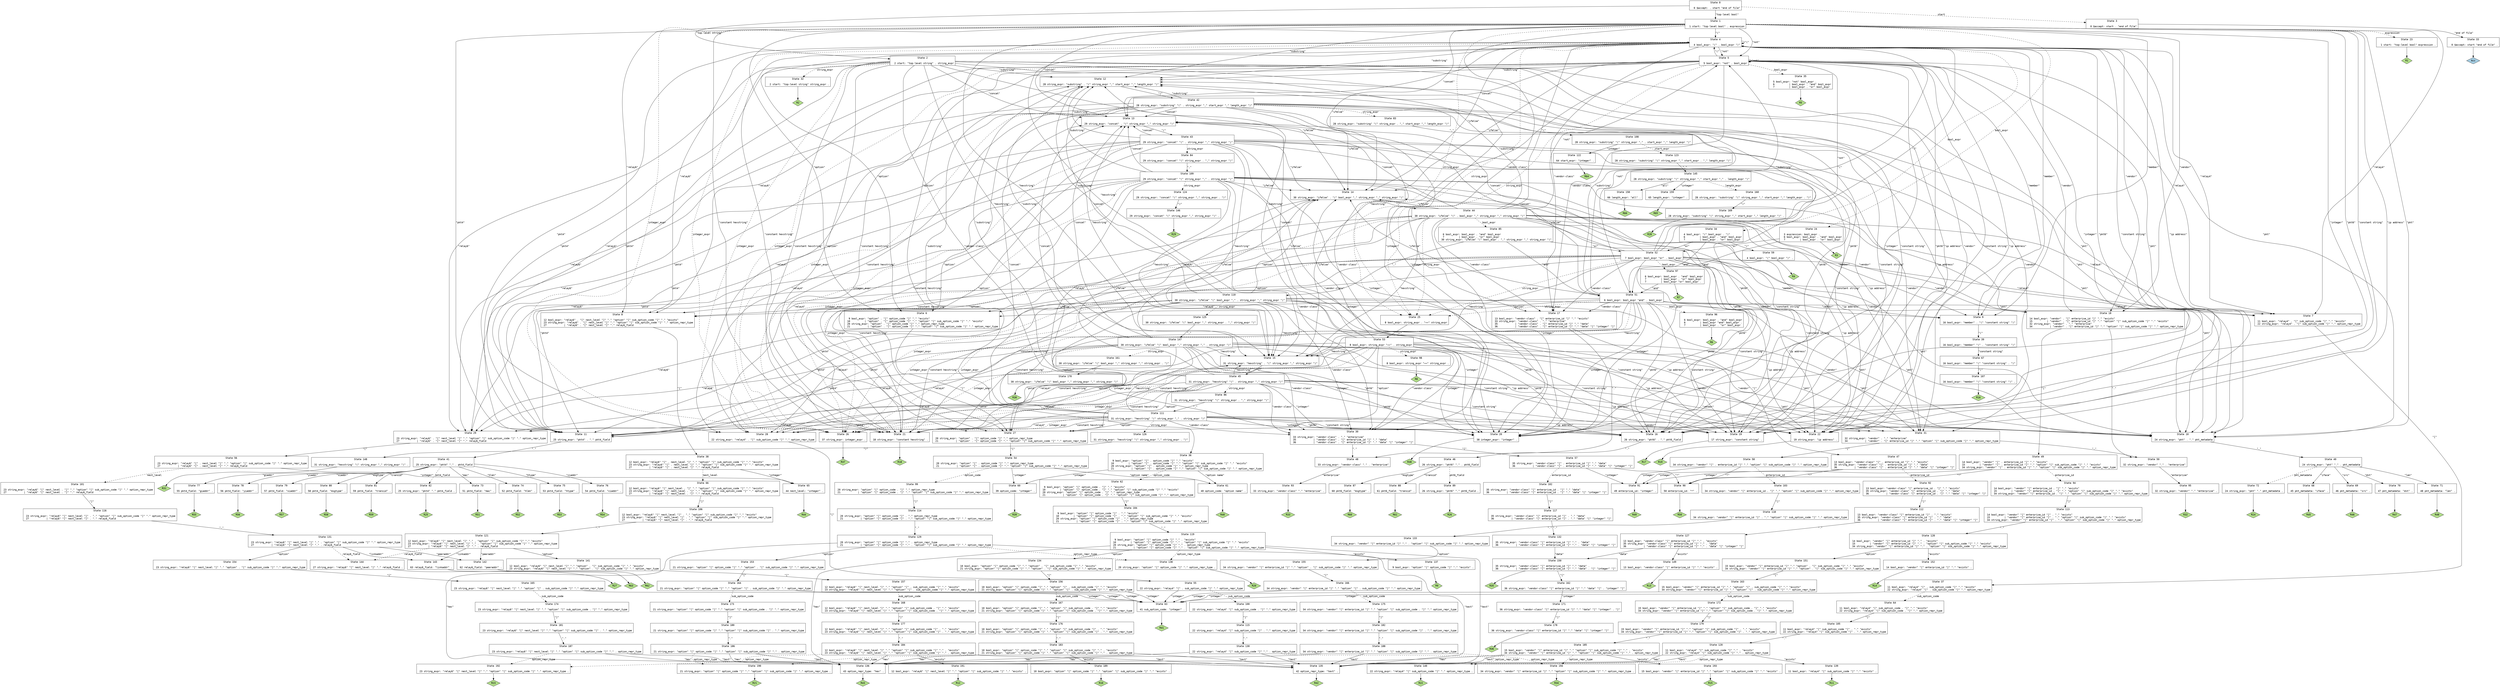 // Generated by GNU Bison 3.6.4.
// Report bugs to <bug-bison@gnu.org>.
// Home page: <https://www.gnu.org/software/bison/>.

digraph "parser.yy"
{
  node [fontname = courier, shape = box, colorscheme = paired6]
  edge [fontname = courier]

  0 [label="State 0\n\l  0 $accept: . start \"end of file\"\l"]
  0 -> 1 [style=solid label="\"top-level bool\""]
  0 -> 2 [style=solid label="\"top-level string\""]
  0 -> 3 [style=dashed label="start"]
  1 [label="State 1\n\l  1 start: \"top-level bool\" . expression\l"]
  1 -> 4 [style=solid label="\"(\""]
  1 -> 5 [style=solid label="\"not\""]
  1 -> 6 [style=solid label="\"option\""]
  1 -> 7 [style=solid label="\"relay4\""]
  1 -> 8 [style=solid label="\"relay6\""]
  1 -> 9 [style=solid label="\"member\""]
  1 -> 10 [style=solid label="\"pkt\""]
  1 -> 11 [style=solid label="\"pkt4\""]
  1 -> 12 [style=solid label="\"substring\""]
  1 -> 13 [style=solid label="\"concat\""]
  1 -> 14 [style=solid label="\"ifelse\""]
  1 -> 15 [style=solid label="\"hexstring\""]
  1 -> 16 [style=solid label="\"pkt6\""]
  1 -> 17 [style=solid label="\"vendor-class\""]
  1 -> 18 [style=solid label="\"vendor\""]
  1 -> 19 [style=solid label="\"constant string\""]
  1 -> 20 [style=solid label="\"integer\""]
  1 -> 21 [style=solid label="\"constant hexstring\""]
  1 -> 22 [style=solid label="\"ip address\""]
  1 -> 23 [style=dashed label="expression"]
  1 -> 24 [style=dashed label="bool_expr"]
  1 -> 25 [style=dashed label="string_expr"]
  1 -> 26 [style=dashed label="integer_expr"]
  2 [label="State 2\n\l  2 start: \"top-level string\" . string_expr\l"]
  2 -> 27 [style=solid label="\"option\""]
  2 -> 28 [style=solid label="\"relay4\""]
  2 -> 29 [style=solid label="\"relay6\""]
  2 -> 10 [style=solid label="\"pkt\""]
  2 -> 11 [style=solid label="\"pkt4\""]
  2 -> 12 [style=solid label="\"substring\""]
  2 -> 13 [style=solid label="\"concat\""]
  2 -> 14 [style=solid label="\"ifelse\""]
  2 -> 15 [style=solid label="\"hexstring\""]
  2 -> 16 [style=solid label="\"pkt6\""]
  2 -> 30 [style=solid label="\"vendor-class\""]
  2 -> 31 [style=solid label="\"vendor\""]
  2 -> 19 [style=solid label="\"constant string\""]
  2 -> 20 [style=solid label="\"integer\""]
  2 -> 21 [style=solid label="\"constant hexstring\""]
  2 -> 22 [style=solid label="\"ip address\""]
  2 -> 32 [style=dashed label="string_expr"]
  2 -> 26 [style=dashed label="integer_expr"]
  3 [label="State 3\n\l  0 $accept: start . \"end of file\"\l"]
  3 -> 33 [style=solid label="\"end of file\""]
  4 [label="State 4\n\l  4 bool_expr: \"(\" . bool_expr \")\"\l"]
  4 -> 4 [style=solid label="\"(\""]
  4 -> 5 [style=solid label="\"not\""]
  4 -> 6 [style=solid label="\"option\""]
  4 -> 7 [style=solid label="\"relay4\""]
  4 -> 8 [style=solid label="\"relay6\""]
  4 -> 9 [style=solid label="\"member\""]
  4 -> 10 [style=solid label="\"pkt\""]
  4 -> 11 [style=solid label="\"pkt4\""]
  4 -> 12 [style=solid label="\"substring\""]
  4 -> 13 [style=solid label="\"concat\""]
  4 -> 14 [style=solid label="\"ifelse\""]
  4 -> 15 [style=solid label="\"hexstring\""]
  4 -> 16 [style=solid label="\"pkt6\""]
  4 -> 17 [style=solid label="\"vendor-class\""]
  4 -> 18 [style=solid label="\"vendor\""]
  4 -> 19 [style=solid label="\"constant string\""]
  4 -> 20 [style=solid label="\"integer\""]
  4 -> 21 [style=solid label="\"constant hexstring\""]
  4 -> 22 [style=solid label="\"ip address\""]
  4 -> 34 [style=dashed label="bool_expr"]
  4 -> 25 [style=dashed label="string_expr"]
  4 -> 26 [style=dashed label="integer_expr"]
  5 [label="State 5\n\l  5 bool_expr: \"not\" . bool_expr\l"]
  5 -> 4 [style=solid label="\"(\""]
  5 -> 5 [style=solid label="\"not\""]
  5 -> 6 [style=solid label="\"option\""]
  5 -> 7 [style=solid label="\"relay4\""]
  5 -> 8 [style=solid label="\"relay6\""]
  5 -> 9 [style=solid label="\"member\""]
  5 -> 10 [style=solid label="\"pkt\""]
  5 -> 11 [style=solid label="\"pkt4\""]
  5 -> 12 [style=solid label="\"substring\""]
  5 -> 13 [style=solid label="\"concat\""]
  5 -> 14 [style=solid label="\"ifelse\""]
  5 -> 15 [style=solid label="\"hexstring\""]
  5 -> 16 [style=solid label="\"pkt6\""]
  5 -> 17 [style=solid label="\"vendor-class\""]
  5 -> 18 [style=solid label="\"vendor\""]
  5 -> 19 [style=solid label="\"constant string\""]
  5 -> 20 [style=solid label="\"integer\""]
  5 -> 21 [style=solid label="\"constant hexstring\""]
  5 -> 22 [style=solid label="\"ip address\""]
  5 -> 35 [style=dashed label="bool_expr"]
  5 -> 25 [style=dashed label="string_expr"]
  5 -> 26 [style=dashed label="integer_expr"]
  6 [label="State 6\n\l  9 bool_expr: \"option\" . \"[\" option_code \"]\" \".\" \"exists\"\l 10          | \"option\" . \"[\" option_code \"]\" \".\" \"option\" \"[\" sub_option_code \"]\" \".\" \"exists\"\l 20 string_expr: \"option\" . \"[\" option_code \"]\" \".\" option_repr_type\l 21            | \"option\" . \"[\" option_code \"]\" \".\" \"option\" \"[\" sub_option_code \"]\" \".\" option_repr_type\l"]
  6 -> 36 [style=solid label="\"[\""]
  7 [label="State 7\n\l 11 bool_expr: \"relay4\" . \"[\" sub_option_code \"]\" \".\" \"exists\"\l 22 string_expr: \"relay4\" . \"[\" sub_option_code \"]\" \".\" option_repr_type\l"]
  7 -> 37 [style=solid label="\"[\""]
  8 [label="State 8\n\l 12 bool_expr: \"relay6\" . \"[\" nest_level \"]\" \".\" \"option\" \"[\" sub_option_code \"]\" \".\" \"exists\"\l 23 string_expr: \"relay6\" . \"[\" nest_level \"]\" \".\" \"option\" \"[\" sub_option_code \"]\" \".\" option_repr_type\l 27            | \"relay6\" . \"[\" nest_level \"]\" \".\" relay6_field\l"]
  8 -> 38 [style=solid label="\"[\""]
  9 [label="State 9\n\l 16 bool_expr: \"member\" . \"(\" \"constant string\" \")\"\l"]
  9 -> 39 [style=solid label="\"(\""]
  10 [label="State 10\n\l 24 string_expr: \"pkt\" . \".\" pkt_metadata\l"]
  10 -> 40 [style=solid label="\".\""]
  11 [label="State 11\n\l 25 string_expr: \"pkt4\" . \".\" pkt4_field\l"]
  11 -> 41 [style=solid label="\".\""]
  12 [label="State 12\n\l 28 string_expr: \"substring\" . \"(\" string_expr \",\" start_expr \",\" length_expr \")\"\l"]
  12 -> 42 [style=solid label="\"(\""]
  13 [label="State 13\n\l 29 string_expr: \"concat\" . \"(\" string_expr \",\" string_expr \")\"\l"]
  13 -> 43 [style=solid label="\"(\""]
  14 [label="State 14\n\l 30 string_expr: \"ifelse\" . \"(\" bool_expr \",\" string_expr \",\" string_expr \")\"\l"]
  14 -> 44 [style=solid label="\"(\""]
  15 [label="State 15\n\l 31 string_expr: \"hexstring\" . \"(\" string_expr \",\" string_expr \")\"\l"]
  15 -> 45 [style=solid label="\"(\""]
  16 [label="State 16\n\l 26 string_expr: \"pkt6\" . \".\" pkt6_field\l"]
  16 -> 46 [style=solid label="\".\""]
  17 [label="State 17\n\l 13 bool_expr: \"vendor-class\" . \"[\" enterprise_id \"]\" \".\" \"exists\"\l 33 string_expr: \"vendor-class\" . \".\" \"enterprise\"\l 35            | \"vendor-class\" . \"[\" enterprise_id \"]\" \".\" \"data\"\l 36            | \"vendor-class\" . \"[\" enterprise_id \"]\" \".\" \"data\" \"[\" \"integer\" \"]\"\l"]
  17 -> 47 [style=solid label="\"[\""]
  17 -> 48 [style=solid label="\".\""]
  18 [label="State 18\n\l 14 bool_expr: \"vendor\" . \"[\" enterprise_id \"]\" \".\" \"exists\"\l 15          | \"vendor\" . \"[\" enterprise_id \"]\" \".\" \"option\" \"[\" sub_option_code \"]\" \".\" \"exists\"\l 32 string_expr: \"vendor\" . \".\" \"enterprise\"\l 34            | \"vendor\" . \"[\" enterprise_id \"]\" \".\" \"option\" \"[\" sub_option_code \"]\" \".\" option_repr_type\l"]
  18 -> 49 [style=solid label="\"[\""]
  18 -> 50 [style=solid label="\".\""]
  19 [label="State 19\n\l 17 string_expr: \"constant string\" .\l"]
  19 -> "19R17" [style=solid]
 "19R17" [label="R17", fillcolor=3, shape=diamond, style=filled]
  20 [label="State 20\n\l 38 integer_expr: \"integer\" .\l"]
  20 -> "20R38" [style=solid]
 "20R38" [label="R38", fillcolor=3, shape=diamond, style=filled]
  21 [label="State 21\n\l 18 string_expr: \"constant hexstring\" .\l"]
  21 -> "21R18" [style=solid]
 "21R18" [label="R18", fillcolor=3, shape=diamond, style=filled]
  22 [label="State 22\n\l 19 string_expr: \"ip address\" .\l"]
  22 -> "22R19" [style=solid]
 "22R19" [label="R19", fillcolor=3, shape=diamond, style=filled]
  23 [label="State 23\n\l  1 start: \"top-level bool\" expression .\l"]
  23 -> "23R1" [style=solid]
 "23R1" [label="R1", fillcolor=3, shape=diamond, style=filled]
  24 [label="State 24\n\l  3 expression: bool_expr .\l  6 bool_expr: bool_expr . \"and\" bool_expr\l  7          | bool_expr . \"or\" bool_expr\l"]
  24 -> 51 [style=solid label="\"and\""]
  24 -> 52 [style=solid label="\"or\""]
  24 -> "24R3" [style=solid]
 "24R3" [label="R3", fillcolor=3, shape=diamond, style=filled]
  25 [label="State 25\n\l  8 bool_expr: string_expr . \"==\" string_expr\l"]
  25 -> 53 [style=solid label="\"==\""]
  26 [label="State 26\n\l 37 string_expr: integer_expr .\l"]
  26 -> "26R37" [style=solid]
 "26R37" [label="R37", fillcolor=3, shape=diamond, style=filled]
  27 [label="State 27\n\l 20 string_expr: \"option\" . \"[\" option_code \"]\" \".\" option_repr_type\l 21            | \"option\" . \"[\" option_code \"]\" \".\" \"option\" \"[\" sub_option_code \"]\" \".\" option_repr_type\l"]
  27 -> 54 [style=solid label="\"[\""]
  28 [label="State 28\n\l 22 string_expr: \"relay4\" . \"[\" sub_option_code \"]\" \".\" option_repr_type\l"]
  28 -> 55 [style=solid label="\"[\""]
  29 [label="State 29\n\l 23 string_expr: \"relay6\" . \"[\" nest_level \"]\" \".\" \"option\" \"[\" sub_option_code \"]\" \".\" option_repr_type\l 27            | \"relay6\" . \"[\" nest_level \"]\" \".\" relay6_field\l"]
  29 -> 56 [style=solid label="\"[\""]
  30 [label="State 30\n\l 33 string_expr: \"vendor-class\" . \".\" \"enterprise\"\l 35            | \"vendor-class\" . \"[\" enterprise_id \"]\" \".\" \"data\"\l 36            | \"vendor-class\" . \"[\" enterprise_id \"]\" \".\" \"data\" \"[\" \"integer\" \"]\"\l"]
  30 -> 57 [style=solid label="\"[\""]
  30 -> 48 [style=solid label="\".\""]
  31 [label="State 31\n\l 32 string_expr: \"vendor\" . \".\" \"enterprise\"\l 34            | \"vendor\" . \"[\" enterprise_id \"]\" \".\" \"option\" \"[\" sub_option_code \"]\" \".\" option_repr_type\l"]
  31 -> 58 [style=solid label="\"[\""]
  31 -> 50 [style=solid label="\".\""]
  32 [label="State 32\n\l  2 start: \"top-level string\" string_expr .\l"]
  32 -> "32R2" [style=solid]
 "32R2" [label="R2", fillcolor=3, shape=diamond, style=filled]
  33 [label="State 33\n\l  0 $accept: start \"end of file\" .\l"]
  33 -> "33R0" [style=solid]
 "33R0" [label="Acc", fillcolor=1, shape=diamond, style=filled]
  34 [label="State 34\n\l  4 bool_expr: \"(\" bool_expr . \")\"\l  6          | bool_expr . \"and\" bool_expr\l  7          | bool_expr . \"or\" bool_expr\l"]
  34 -> 59 [style=solid label="\")\""]
  34 -> 51 [style=solid label="\"and\""]
  34 -> 52 [style=solid label="\"or\""]
  35 [label="State 35\n\l  5 bool_expr: \"not\" bool_expr .\l  6          | bool_expr . \"and\" bool_expr\l  7          | bool_expr . \"or\" bool_expr\l"]
  35 -> "35R5" [style=solid]
 "35R5" [label="R5", fillcolor=3, shape=diamond, style=filled]
  36 [label="State 36\n\l  9 bool_expr: \"option\" \"[\" . option_code \"]\" \".\" \"exists\"\l 10          | \"option\" \"[\" . option_code \"]\" \".\" \"option\" \"[\" sub_option_code \"]\" \".\" \"exists\"\l 20 string_expr: \"option\" \"[\" . option_code \"]\" \".\" option_repr_type\l 21            | \"option\" \"[\" . option_code \"]\" \".\" \"option\" \"[\" sub_option_code \"]\" \".\" option_repr_type\l"]
  36 -> 60 [style=solid label="\"integer\""]
  36 -> 61 [style=solid label="\"option name\""]
  36 -> 62 [style=dashed label="option_code"]
  37 [label="State 37\n\l 11 bool_expr: \"relay4\" \"[\" . sub_option_code \"]\" \".\" \"exists\"\l 22 string_expr: \"relay4\" \"[\" . sub_option_code \"]\" \".\" option_repr_type\l"]
  37 -> 63 [style=solid label="\"integer\""]
  37 -> 64 [style=dashed label="sub_option_code"]
  38 [label="State 38\n\l 12 bool_expr: \"relay6\" \"[\" . nest_level \"]\" \".\" \"option\" \"[\" sub_option_code \"]\" \".\" \"exists\"\l 23 string_expr: \"relay6\" \"[\" . nest_level \"]\" \".\" \"option\" \"[\" sub_option_code \"]\" \".\" option_repr_type\l 27            | \"relay6\" \"[\" . nest_level \"]\" \".\" relay6_field\l"]
  38 -> 65 [style=solid label="\"integer\""]
  38 -> 66 [style=dashed label="nest_level"]
  39 [label="State 39\n\l 16 bool_expr: \"member\" \"(\" . \"constant string\" \")\"\l"]
  39 -> 67 [style=solid label="\"constant string\""]
  40 [label="State 40\n\l 24 string_expr: \"pkt\" \".\" . pkt_metadata\l"]
  40 -> 68 [style=solid label="\"iface\""]
  40 -> 69 [style=solid label="\"src\""]
  40 -> 70 [style=solid label="\"dst\""]
  40 -> 71 [style=solid label="\"len\""]
  40 -> 72 [style=dashed label="pkt_metadata"]
  41 [label="State 41\n\l 25 string_expr: \"pkt4\" \".\" . pkt4_field\l"]
  41 -> 73 [style=solid label="\"mac\""]
  41 -> 74 [style=solid label="\"hlen\""]
  41 -> 75 [style=solid label="\"htype\""]
  41 -> 76 [style=solid label="\"ciaddr\""]
  41 -> 77 [style=solid label="\"giaddr\""]
  41 -> 78 [style=solid label="\"yiaddr\""]
  41 -> 79 [style=solid label="\"siaddr\""]
  41 -> 80 [style=solid label="\"msgtype\""]
  41 -> 81 [style=solid label="\"transid\""]
  41 -> 82 [style=dashed label="pkt4_field"]
  42 [label="State 42\n\l 28 string_expr: \"substring\" \"(\" . string_expr \",\" start_expr \",\" length_expr \")\"\l"]
  42 -> 27 [style=solid label="\"option\""]
  42 -> 28 [style=solid label="\"relay4\""]
  42 -> 29 [style=solid label="\"relay6\""]
  42 -> 10 [style=solid label="\"pkt\""]
  42 -> 11 [style=solid label="\"pkt4\""]
  42 -> 12 [style=solid label="\"substring\""]
  42 -> 13 [style=solid label="\"concat\""]
  42 -> 14 [style=solid label="\"ifelse\""]
  42 -> 15 [style=solid label="\"hexstring\""]
  42 -> 16 [style=solid label="\"pkt6\""]
  42 -> 30 [style=solid label="\"vendor-class\""]
  42 -> 31 [style=solid label="\"vendor\""]
  42 -> 19 [style=solid label="\"constant string\""]
  42 -> 20 [style=solid label="\"integer\""]
  42 -> 21 [style=solid label="\"constant hexstring\""]
  42 -> 22 [style=solid label="\"ip address\""]
  42 -> 83 [style=dashed label="string_expr"]
  42 -> 26 [style=dashed label="integer_expr"]
  43 [label="State 43\n\l 29 string_expr: \"concat\" \"(\" . string_expr \",\" string_expr \")\"\l"]
  43 -> 27 [style=solid label="\"option\""]
  43 -> 28 [style=solid label="\"relay4\""]
  43 -> 29 [style=solid label="\"relay6\""]
  43 -> 10 [style=solid label="\"pkt\""]
  43 -> 11 [style=solid label="\"pkt4\""]
  43 -> 12 [style=solid label="\"substring\""]
  43 -> 13 [style=solid label="\"concat\""]
  43 -> 14 [style=solid label="\"ifelse\""]
  43 -> 15 [style=solid label="\"hexstring\""]
  43 -> 16 [style=solid label="\"pkt6\""]
  43 -> 30 [style=solid label="\"vendor-class\""]
  43 -> 31 [style=solid label="\"vendor\""]
  43 -> 19 [style=solid label="\"constant string\""]
  43 -> 20 [style=solid label="\"integer\""]
  43 -> 21 [style=solid label="\"constant hexstring\""]
  43 -> 22 [style=solid label="\"ip address\""]
  43 -> 84 [style=dashed label="string_expr"]
  43 -> 26 [style=dashed label="integer_expr"]
  44 [label="State 44\n\l 30 string_expr: \"ifelse\" \"(\" . bool_expr \",\" string_expr \",\" string_expr \")\"\l"]
  44 -> 4 [style=solid label="\"(\""]
  44 -> 5 [style=solid label="\"not\""]
  44 -> 6 [style=solid label="\"option\""]
  44 -> 7 [style=solid label="\"relay4\""]
  44 -> 8 [style=solid label="\"relay6\""]
  44 -> 9 [style=solid label="\"member\""]
  44 -> 10 [style=solid label="\"pkt\""]
  44 -> 11 [style=solid label="\"pkt4\""]
  44 -> 12 [style=solid label="\"substring\""]
  44 -> 13 [style=solid label="\"concat\""]
  44 -> 14 [style=solid label="\"ifelse\""]
  44 -> 15 [style=solid label="\"hexstring\""]
  44 -> 16 [style=solid label="\"pkt6\""]
  44 -> 17 [style=solid label="\"vendor-class\""]
  44 -> 18 [style=solid label="\"vendor\""]
  44 -> 19 [style=solid label="\"constant string\""]
  44 -> 20 [style=solid label="\"integer\""]
  44 -> 21 [style=solid label="\"constant hexstring\""]
  44 -> 22 [style=solid label="\"ip address\""]
  44 -> 85 [style=dashed label="bool_expr"]
  44 -> 25 [style=dashed label="string_expr"]
  44 -> 26 [style=dashed label="integer_expr"]
  45 [label="State 45\n\l 31 string_expr: \"hexstring\" \"(\" . string_expr \",\" string_expr \")\"\l"]
  45 -> 27 [style=solid label="\"option\""]
  45 -> 28 [style=solid label="\"relay4\""]
  45 -> 29 [style=solid label="\"relay6\""]
  45 -> 10 [style=solid label="\"pkt\""]
  45 -> 11 [style=solid label="\"pkt4\""]
  45 -> 12 [style=solid label="\"substring\""]
  45 -> 13 [style=solid label="\"concat\""]
  45 -> 14 [style=solid label="\"ifelse\""]
  45 -> 15 [style=solid label="\"hexstring\""]
  45 -> 16 [style=solid label="\"pkt6\""]
  45 -> 30 [style=solid label="\"vendor-class\""]
  45 -> 31 [style=solid label="\"vendor\""]
  45 -> 19 [style=solid label="\"constant string\""]
  45 -> 20 [style=solid label="\"integer\""]
  45 -> 21 [style=solid label="\"constant hexstring\""]
  45 -> 22 [style=solid label="\"ip address\""]
  45 -> 86 [style=dashed label="string_expr"]
  45 -> 26 [style=dashed label="integer_expr"]
  46 [label="State 46\n\l 26 string_expr: \"pkt6\" \".\" . pkt6_field\l"]
  46 -> 87 [style=solid label="\"msgtype\""]
  46 -> 88 [style=solid label="\"transid\""]
  46 -> 89 [style=dashed label="pkt6_field"]
  47 [label="State 47\n\l 13 bool_expr: \"vendor-class\" \"[\" . enterprise_id \"]\" \".\" \"exists\"\l 35 string_expr: \"vendor-class\" \"[\" . enterprise_id \"]\" \".\" \"data\"\l 36            | \"vendor-class\" \"[\" . enterprise_id \"]\" \".\" \"data\" \"[\" \"integer\" \"]\"\l"]
  47 -> 90 [style=solid label="\"*\""]
  47 -> 91 [style=solid label="\"integer\""]
  47 -> 92 [style=dashed label="enterprise_id"]
  48 [label="State 48\n\l 33 string_expr: \"vendor-class\" \".\" . \"enterprise\"\l"]
  48 -> 93 [style=solid label="\"enterprise\""]
  49 [label="State 49\n\l 14 bool_expr: \"vendor\" \"[\" . enterprise_id \"]\" \".\" \"exists\"\l 15          | \"vendor\" \"[\" . enterprise_id \"]\" \".\" \"option\" \"[\" sub_option_code \"]\" \".\" \"exists\"\l 34 string_expr: \"vendor\" \"[\" . enterprise_id \"]\" \".\" \"option\" \"[\" sub_option_code \"]\" \".\" option_repr_type\l"]
  49 -> 90 [style=solid label="\"*\""]
  49 -> 91 [style=solid label="\"integer\""]
  49 -> 94 [style=dashed label="enterprise_id"]
  50 [label="State 50\n\l 32 string_expr: \"vendor\" \".\" . \"enterprise\"\l"]
  50 -> 95 [style=solid label="\"enterprise\""]
  51 [label="State 51\n\l  6 bool_expr: bool_expr \"and\" . bool_expr\l"]
  51 -> 4 [style=solid label="\"(\""]
  51 -> 5 [style=solid label="\"not\""]
  51 -> 6 [style=solid label="\"option\""]
  51 -> 7 [style=solid label="\"relay4\""]
  51 -> 8 [style=solid label="\"relay6\""]
  51 -> 9 [style=solid label="\"member\""]
  51 -> 10 [style=solid label="\"pkt\""]
  51 -> 11 [style=solid label="\"pkt4\""]
  51 -> 12 [style=solid label="\"substring\""]
  51 -> 13 [style=solid label="\"concat\""]
  51 -> 14 [style=solid label="\"ifelse\""]
  51 -> 15 [style=solid label="\"hexstring\""]
  51 -> 16 [style=solid label="\"pkt6\""]
  51 -> 17 [style=solid label="\"vendor-class\""]
  51 -> 18 [style=solid label="\"vendor\""]
  51 -> 19 [style=solid label="\"constant string\""]
  51 -> 20 [style=solid label="\"integer\""]
  51 -> 21 [style=solid label="\"constant hexstring\""]
  51 -> 22 [style=solid label="\"ip address\""]
  51 -> 96 [style=dashed label="bool_expr"]
  51 -> 25 [style=dashed label="string_expr"]
  51 -> 26 [style=dashed label="integer_expr"]
  52 [label="State 52\n\l  7 bool_expr: bool_expr \"or\" . bool_expr\l"]
  52 -> 4 [style=solid label="\"(\""]
  52 -> 5 [style=solid label="\"not\""]
  52 -> 6 [style=solid label="\"option\""]
  52 -> 7 [style=solid label="\"relay4\""]
  52 -> 8 [style=solid label="\"relay6\""]
  52 -> 9 [style=solid label="\"member\""]
  52 -> 10 [style=solid label="\"pkt\""]
  52 -> 11 [style=solid label="\"pkt4\""]
  52 -> 12 [style=solid label="\"substring\""]
  52 -> 13 [style=solid label="\"concat\""]
  52 -> 14 [style=solid label="\"ifelse\""]
  52 -> 15 [style=solid label="\"hexstring\""]
  52 -> 16 [style=solid label="\"pkt6\""]
  52 -> 17 [style=solid label="\"vendor-class\""]
  52 -> 18 [style=solid label="\"vendor\""]
  52 -> 19 [style=solid label="\"constant string\""]
  52 -> 20 [style=solid label="\"integer\""]
  52 -> 21 [style=solid label="\"constant hexstring\""]
  52 -> 22 [style=solid label="\"ip address\""]
  52 -> 97 [style=dashed label="bool_expr"]
  52 -> 25 [style=dashed label="string_expr"]
  52 -> 26 [style=dashed label="integer_expr"]
  53 [label="State 53\n\l  8 bool_expr: string_expr \"==\" . string_expr\l"]
  53 -> 27 [style=solid label="\"option\""]
  53 -> 28 [style=solid label="\"relay4\""]
  53 -> 29 [style=solid label="\"relay6\""]
  53 -> 10 [style=solid label="\"pkt\""]
  53 -> 11 [style=solid label="\"pkt4\""]
  53 -> 12 [style=solid label="\"substring\""]
  53 -> 13 [style=solid label="\"concat\""]
  53 -> 14 [style=solid label="\"ifelse\""]
  53 -> 15 [style=solid label="\"hexstring\""]
  53 -> 16 [style=solid label="\"pkt6\""]
  53 -> 30 [style=solid label="\"vendor-class\""]
  53 -> 31 [style=solid label="\"vendor\""]
  53 -> 19 [style=solid label="\"constant string\""]
  53 -> 20 [style=solid label="\"integer\""]
  53 -> 21 [style=solid label="\"constant hexstring\""]
  53 -> 22 [style=solid label="\"ip address\""]
  53 -> 98 [style=dashed label="string_expr"]
  53 -> 26 [style=dashed label="integer_expr"]
  54 [label="State 54\n\l 20 string_expr: \"option\" \"[\" . option_code \"]\" \".\" option_repr_type\l 21            | \"option\" \"[\" . option_code \"]\" \".\" \"option\" \"[\" sub_option_code \"]\" \".\" option_repr_type\l"]
  54 -> 60 [style=solid label="\"integer\""]
  54 -> 61 [style=solid label="\"option name\""]
  54 -> 99 [style=dashed label="option_code"]
  55 [label="State 55\n\l 22 string_expr: \"relay4\" \"[\" . sub_option_code \"]\" \".\" option_repr_type\l"]
  55 -> 63 [style=solid label="\"integer\""]
  55 -> 100 [style=dashed label="sub_option_code"]
  56 [label="State 56\n\l 23 string_expr: \"relay6\" \"[\" . nest_level \"]\" \".\" \"option\" \"[\" sub_option_code \"]\" \".\" option_repr_type\l 27            | \"relay6\" \"[\" . nest_level \"]\" \".\" relay6_field\l"]
  56 -> 65 [style=solid label="\"integer\""]
  56 -> 101 [style=dashed label="nest_level"]
  57 [label="State 57\n\l 35 string_expr: \"vendor-class\" \"[\" . enterprise_id \"]\" \".\" \"data\"\l 36            | \"vendor-class\" \"[\" . enterprise_id \"]\" \".\" \"data\" \"[\" \"integer\" \"]\"\l"]
  57 -> 90 [style=solid label="\"*\""]
  57 -> 91 [style=solid label="\"integer\""]
  57 -> 102 [style=dashed label="enterprise_id"]
  58 [label="State 58\n\l 34 string_expr: \"vendor\" \"[\" . enterprise_id \"]\" \".\" \"option\" \"[\" sub_option_code \"]\" \".\" option_repr_type\l"]
  58 -> 90 [style=solid label="\"*\""]
  58 -> 91 [style=solid label="\"integer\""]
  58 -> 103 [style=dashed label="enterprise_id"]
  59 [label="State 59\n\l  4 bool_expr: \"(\" bool_expr \")\" .\l"]
  59 -> "59R4" [style=solid]
 "59R4" [label="R4", fillcolor=3, shape=diamond, style=filled]
  60 [label="State 60\n\l 39 option_code: \"integer\" .\l"]
  60 -> "60R39" [style=solid]
 "60R39" [label="R39", fillcolor=3, shape=diamond, style=filled]
  61 [label="State 61\n\l 40 option_code: \"option name\" .\l"]
  61 -> "61R40" [style=solid]
 "61R40" [label="R40", fillcolor=3, shape=diamond, style=filled]
  62 [label="State 62\n\l  9 bool_expr: \"option\" \"[\" option_code . \"]\" \".\" \"exists\"\l 10          | \"option\" \"[\" option_code . \"]\" \".\" \"option\" \"[\" sub_option_code \"]\" \".\" \"exists\"\l 20 string_expr: \"option\" \"[\" option_code . \"]\" \".\" option_repr_type\l 21            | \"option\" \"[\" option_code . \"]\" \".\" \"option\" \"[\" sub_option_code \"]\" \".\" option_repr_type\l"]
  62 -> 104 [style=solid label="\"]\""]
  63 [label="State 63\n\l 41 sub_option_code: \"integer\" .\l"]
  63 -> "63R41" [style=solid]
 "63R41" [label="R41", fillcolor=3, shape=diamond, style=filled]
  64 [label="State 64\n\l 11 bool_expr: \"relay4\" \"[\" sub_option_code . \"]\" \".\" \"exists\"\l 22 string_expr: \"relay4\" \"[\" sub_option_code . \"]\" \".\" option_repr_type\l"]
  64 -> 105 [style=solid label="\"]\""]
  65 [label="State 65\n\l 44 nest_level: \"integer\" .\l"]
  65 -> "65R44" [style=solid]
 "65R44" [label="R44", fillcolor=3, shape=diamond, style=filled]
  66 [label="State 66\n\l 12 bool_expr: \"relay6\" \"[\" nest_level . \"]\" \".\" \"option\" \"[\" sub_option_code \"]\" \".\" \"exists\"\l 23 string_expr: \"relay6\" \"[\" nest_level . \"]\" \".\" \"option\" \"[\" sub_option_code \"]\" \".\" option_repr_type\l 27            | \"relay6\" \"[\" nest_level . \"]\" \".\" relay6_field\l"]
  66 -> 106 [style=solid label="\"]\""]
  67 [label="State 67\n\l 16 bool_expr: \"member\" \"(\" \"constant string\" . \")\"\l"]
  67 -> 107 [style=solid label="\")\""]
  68 [label="State 68\n\l 45 pkt_metadata: \"iface\" .\l"]
  68 -> "68R45" [style=solid]
 "68R45" [label="R45", fillcolor=3, shape=diamond, style=filled]
  69 [label="State 69\n\l 46 pkt_metadata: \"src\" .\l"]
  69 -> "69R46" [style=solid]
 "69R46" [label="R46", fillcolor=3, shape=diamond, style=filled]
  70 [label="State 70\n\l 47 pkt_metadata: \"dst\" .\l"]
  70 -> "70R47" [style=solid]
 "70R47" [label="R47", fillcolor=3, shape=diamond, style=filled]
  71 [label="State 71\n\l 48 pkt_metadata: \"len\" .\l"]
  71 -> "71R48" [style=solid]
 "71R48" [label="R48", fillcolor=3, shape=diamond, style=filled]
  72 [label="State 72\n\l 24 string_expr: \"pkt\" \".\" pkt_metadata .\l"]
  72 -> "72R24" [style=solid]
 "72R24" [label="R24", fillcolor=3, shape=diamond, style=filled]
  73 [label="State 73\n\l 51 pkt4_field: \"mac\" .\l"]
  73 -> "73R51" [style=solid]
 "73R51" [label="R51", fillcolor=3, shape=diamond, style=filled]
  74 [label="State 74\n\l 52 pkt4_field: \"hlen\" .\l"]
  74 -> "74R52" [style=solid]
 "74R52" [label="R52", fillcolor=3, shape=diamond, style=filled]
  75 [label="State 75\n\l 53 pkt4_field: \"htype\" .\l"]
  75 -> "75R53" [style=solid]
 "75R53" [label="R53", fillcolor=3, shape=diamond, style=filled]
  76 [label="State 76\n\l 54 pkt4_field: \"ciaddr\" .\l"]
  76 -> "76R54" [style=solid]
 "76R54" [label="R54", fillcolor=3, shape=diamond, style=filled]
  77 [label="State 77\n\l 55 pkt4_field: \"giaddr\" .\l"]
  77 -> "77R55" [style=solid]
 "77R55" [label="R55", fillcolor=3, shape=diamond, style=filled]
  78 [label="State 78\n\l 56 pkt4_field: \"yiaddr\" .\l"]
  78 -> "78R56" [style=solid]
 "78R56" [label="R56", fillcolor=3, shape=diamond, style=filled]
  79 [label="State 79\n\l 57 pkt4_field: \"siaddr\" .\l"]
  79 -> "79R57" [style=solid]
 "79R57" [label="R57", fillcolor=3, shape=diamond, style=filled]
  80 [label="State 80\n\l 58 pkt4_field: \"msgtype\" .\l"]
  80 -> "80R58" [style=solid]
 "80R58" [label="R58", fillcolor=3, shape=diamond, style=filled]
  81 [label="State 81\n\l 59 pkt4_field: \"transid\" .\l"]
  81 -> "81R59" [style=solid]
 "81R59" [label="R59", fillcolor=3, shape=diamond, style=filled]
  82 [label="State 82\n\l 25 string_expr: \"pkt4\" \".\" pkt4_field .\l"]
  82 -> "82R25" [style=solid]
 "82R25" [label="R25", fillcolor=3, shape=diamond, style=filled]
  83 [label="State 83\n\l 28 string_expr: \"substring\" \"(\" string_expr . \",\" start_expr \",\" length_expr \")\"\l"]
  83 -> 108 [style=solid label="\",\""]
  84 [label="State 84\n\l 29 string_expr: \"concat\" \"(\" string_expr . \",\" string_expr \")\"\l"]
  84 -> 109 [style=solid label="\",\""]
  85 [label="State 85\n\l  6 bool_expr: bool_expr . \"and\" bool_expr\l  7          | bool_expr . \"or\" bool_expr\l 30 string_expr: \"ifelse\" \"(\" bool_expr . \",\" string_expr \",\" string_expr \")\"\l"]
  85 -> 51 [style=solid label="\"and\""]
  85 -> 52 [style=solid label="\"or\""]
  85 -> 110 [style=solid label="\",\""]
  86 [label="State 86\n\l 31 string_expr: \"hexstring\" \"(\" string_expr . \",\" string_expr \")\"\l"]
  86 -> 111 [style=solid label="\",\""]
  87 [label="State 87\n\l 60 pkt6_field: \"msgtype\" .\l"]
  87 -> "87R60" [style=solid]
 "87R60" [label="R60", fillcolor=3, shape=diamond, style=filled]
  88 [label="State 88\n\l 61 pkt6_field: \"transid\" .\l"]
  88 -> "88R61" [style=solid]
 "88R61" [label="R61", fillcolor=3, shape=diamond, style=filled]
  89 [label="State 89\n\l 26 string_expr: \"pkt6\" \".\" pkt6_field .\l"]
  89 -> "89R26" [style=solid]
 "89R26" [label="R26", fillcolor=3, shape=diamond, style=filled]
  90 [label="State 90\n\l 50 enterprise_id: \"*\" .\l"]
  90 -> "90R50" [style=solid]
 "90R50" [label="R50", fillcolor=3, shape=diamond, style=filled]
  91 [label="State 91\n\l 49 enterprise_id: \"integer\" .\l"]
  91 -> "91R49" [style=solid]
 "91R49" [label="R49", fillcolor=3, shape=diamond, style=filled]
  92 [label="State 92\n\l 13 bool_expr: \"vendor-class\" \"[\" enterprise_id . \"]\" \".\" \"exists\"\l 35 string_expr: \"vendor-class\" \"[\" enterprise_id . \"]\" \".\" \"data\"\l 36            | \"vendor-class\" \"[\" enterprise_id . \"]\" \".\" \"data\" \"[\" \"integer\" \"]\"\l"]
  92 -> 112 [style=solid label="\"]\""]
  93 [label="State 93\n\l 33 string_expr: \"vendor-class\" \".\" \"enterprise\" .\l"]
  93 -> "93R33" [style=solid]
 "93R33" [label="R33", fillcolor=3, shape=diamond, style=filled]
  94 [label="State 94\n\l 14 bool_expr: \"vendor\" \"[\" enterprise_id . \"]\" \".\" \"exists\"\l 15          | \"vendor\" \"[\" enterprise_id . \"]\" \".\" \"option\" \"[\" sub_option_code \"]\" \".\" \"exists\"\l 34 string_expr: \"vendor\" \"[\" enterprise_id . \"]\" \".\" \"option\" \"[\" sub_option_code \"]\" \".\" option_repr_type\l"]
  94 -> 113 [style=solid label="\"]\""]
  95 [label="State 95\n\l 32 string_expr: \"vendor\" \".\" \"enterprise\" .\l"]
  95 -> "95R32" [style=solid]
 "95R32" [label="R32", fillcolor=3, shape=diamond, style=filled]
  96 [label="State 96\n\l  6 bool_expr: bool_expr . \"and\" bool_expr\l  6          | bool_expr \"and\" bool_expr .\l  7          | bool_expr . \"or\" bool_expr\l"]
  96 -> "96R6" [style=solid]
 "96R6" [label="R6", fillcolor=3, shape=diamond, style=filled]
  97 [label="State 97\n\l  6 bool_expr: bool_expr . \"and\" bool_expr\l  7          | bool_expr . \"or\" bool_expr\l  7          | bool_expr \"or\" bool_expr .\l"]
  97 -> 51 [style=solid label="\"and\""]
  97 -> "97R7" [style=solid]
 "97R7" [label="R7", fillcolor=3, shape=diamond, style=filled]
  98 [label="State 98\n\l  8 bool_expr: string_expr \"==\" string_expr .\l"]
  98 -> "98R8" [style=solid]
 "98R8" [label="R8", fillcolor=3, shape=diamond, style=filled]
  99 [label="State 99\n\l 20 string_expr: \"option\" \"[\" option_code . \"]\" \".\" option_repr_type\l 21            | \"option\" \"[\" option_code . \"]\" \".\" \"option\" \"[\" sub_option_code \"]\" \".\" option_repr_type\l"]
  99 -> 114 [style=solid label="\"]\""]
  100 [label="State 100\n\l 22 string_expr: \"relay4\" \"[\" sub_option_code . \"]\" \".\" option_repr_type\l"]
  100 -> 115 [style=solid label="\"]\""]
  101 [label="State 101\n\l 23 string_expr: \"relay6\" \"[\" nest_level . \"]\" \".\" \"option\" \"[\" sub_option_code \"]\" \".\" option_repr_type\l 27            | \"relay6\" \"[\" nest_level . \"]\" \".\" relay6_field\l"]
  101 -> 116 [style=solid label="\"]\""]
  102 [label="State 102\n\l 35 string_expr: \"vendor-class\" \"[\" enterprise_id . \"]\" \".\" \"data\"\l 36            | \"vendor-class\" \"[\" enterprise_id . \"]\" \".\" \"data\" \"[\" \"integer\" \"]\"\l"]
  102 -> 117 [style=solid label="\"]\""]
  103 [label="State 103\n\l 34 string_expr: \"vendor\" \"[\" enterprise_id . \"]\" \".\" \"option\" \"[\" sub_option_code \"]\" \".\" option_repr_type\l"]
  103 -> 118 [style=solid label="\"]\""]
  104 [label="State 104\n\l  9 bool_expr: \"option\" \"[\" option_code \"]\" . \".\" \"exists\"\l 10          | \"option\" \"[\" option_code \"]\" . \".\" \"option\" \"[\" sub_option_code \"]\" \".\" \"exists\"\l 20 string_expr: \"option\" \"[\" option_code \"]\" . \".\" option_repr_type\l 21            | \"option\" \"[\" option_code \"]\" . \".\" \"option\" \"[\" sub_option_code \"]\" \".\" option_repr_type\l"]
  104 -> 119 [style=solid label="\".\""]
  105 [label="State 105\n\l 11 bool_expr: \"relay4\" \"[\" sub_option_code \"]\" . \".\" \"exists\"\l 22 string_expr: \"relay4\" \"[\" sub_option_code \"]\" . \".\" option_repr_type\l"]
  105 -> 120 [style=solid label="\".\""]
  106 [label="State 106\n\l 12 bool_expr: \"relay6\" \"[\" nest_level \"]\" . \".\" \"option\" \"[\" sub_option_code \"]\" \".\" \"exists\"\l 23 string_expr: \"relay6\" \"[\" nest_level \"]\" . \".\" \"option\" \"[\" sub_option_code \"]\" \".\" option_repr_type\l 27            | \"relay6\" \"[\" nest_level \"]\" . \".\" relay6_field\l"]
  106 -> 121 [style=solid label="\".\""]
  107 [label="State 107\n\l 16 bool_expr: \"member\" \"(\" \"constant string\" \")\" .\l"]
  107 -> "107R16" [style=solid]
 "107R16" [label="R16", fillcolor=3, shape=diamond, style=filled]
  108 [label="State 108\n\l 28 string_expr: \"substring\" \"(\" string_expr \",\" . start_expr \",\" length_expr \")\"\l"]
  108 -> 122 [style=solid label="\"integer\""]
  108 -> 123 [style=dashed label="start_expr"]
  109 [label="State 109\n\l 29 string_expr: \"concat\" \"(\" string_expr \",\" . string_expr \")\"\l"]
  109 -> 27 [style=solid label="\"option\""]
  109 -> 28 [style=solid label="\"relay4\""]
  109 -> 29 [style=solid label="\"relay6\""]
  109 -> 10 [style=solid label="\"pkt\""]
  109 -> 11 [style=solid label="\"pkt4\""]
  109 -> 12 [style=solid label="\"substring\""]
  109 -> 13 [style=solid label="\"concat\""]
  109 -> 14 [style=solid label="\"ifelse\""]
  109 -> 15 [style=solid label="\"hexstring\""]
  109 -> 16 [style=solid label="\"pkt6\""]
  109 -> 30 [style=solid label="\"vendor-class\""]
  109 -> 31 [style=solid label="\"vendor\""]
  109 -> 19 [style=solid label="\"constant string\""]
  109 -> 20 [style=solid label="\"integer\""]
  109 -> 21 [style=solid label="\"constant hexstring\""]
  109 -> 22 [style=solid label="\"ip address\""]
  109 -> 124 [style=dashed label="string_expr"]
  109 -> 26 [style=dashed label="integer_expr"]
  110 [label="State 110\n\l 30 string_expr: \"ifelse\" \"(\" bool_expr \",\" . string_expr \",\" string_expr \")\"\l"]
  110 -> 27 [style=solid label="\"option\""]
  110 -> 28 [style=solid label="\"relay4\""]
  110 -> 29 [style=solid label="\"relay6\""]
  110 -> 10 [style=solid label="\"pkt\""]
  110 -> 11 [style=solid label="\"pkt4\""]
  110 -> 12 [style=solid label="\"substring\""]
  110 -> 13 [style=solid label="\"concat\""]
  110 -> 14 [style=solid label="\"ifelse\""]
  110 -> 15 [style=solid label="\"hexstring\""]
  110 -> 16 [style=solid label="\"pkt6\""]
  110 -> 30 [style=solid label="\"vendor-class\""]
  110 -> 31 [style=solid label="\"vendor\""]
  110 -> 19 [style=solid label="\"constant string\""]
  110 -> 20 [style=solid label="\"integer\""]
  110 -> 21 [style=solid label="\"constant hexstring\""]
  110 -> 22 [style=solid label="\"ip address\""]
  110 -> 125 [style=dashed label="string_expr"]
  110 -> 26 [style=dashed label="integer_expr"]
  111 [label="State 111\n\l 31 string_expr: \"hexstring\" \"(\" string_expr \",\" . string_expr \")\"\l"]
  111 -> 27 [style=solid label="\"option\""]
  111 -> 28 [style=solid label="\"relay4\""]
  111 -> 29 [style=solid label="\"relay6\""]
  111 -> 10 [style=solid label="\"pkt\""]
  111 -> 11 [style=solid label="\"pkt4\""]
  111 -> 12 [style=solid label="\"substring\""]
  111 -> 13 [style=solid label="\"concat\""]
  111 -> 14 [style=solid label="\"ifelse\""]
  111 -> 15 [style=solid label="\"hexstring\""]
  111 -> 16 [style=solid label="\"pkt6\""]
  111 -> 30 [style=solid label="\"vendor-class\""]
  111 -> 31 [style=solid label="\"vendor\""]
  111 -> 19 [style=solid label="\"constant string\""]
  111 -> 20 [style=solid label="\"integer\""]
  111 -> 21 [style=solid label="\"constant hexstring\""]
  111 -> 22 [style=solid label="\"ip address\""]
  111 -> 126 [style=dashed label="string_expr"]
  111 -> 26 [style=dashed label="integer_expr"]
  112 [label="State 112\n\l 13 bool_expr: \"vendor-class\" \"[\" enterprise_id \"]\" . \".\" \"exists\"\l 35 string_expr: \"vendor-class\" \"[\" enterprise_id \"]\" . \".\" \"data\"\l 36            | \"vendor-class\" \"[\" enterprise_id \"]\" . \".\" \"data\" \"[\" \"integer\" \"]\"\l"]
  112 -> 127 [style=solid label="\".\""]
  113 [label="State 113\n\l 14 bool_expr: \"vendor\" \"[\" enterprise_id \"]\" . \".\" \"exists\"\l 15          | \"vendor\" \"[\" enterprise_id \"]\" . \".\" \"option\" \"[\" sub_option_code \"]\" \".\" \"exists\"\l 34 string_expr: \"vendor\" \"[\" enterprise_id \"]\" . \".\" \"option\" \"[\" sub_option_code \"]\" \".\" option_repr_type\l"]
  113 -> 128 [style=solid label="\".\""]
  114 [label="State 114\n\l 20 string_expr: \"option\" \"[\" option_code \"]\" . \".\" option_repr_type\l 21            | \"option\" \"[\" option_code \"]\" . \".\" \"option\" \"[\" sub_option_code \"]\" \".\" option_repr_type\l"]
  114 -> 129 [style=solid label="\".\""]
  115 [label="State 115\n\l 22 string_expr: \"relay4\" \"[\" sub_option_code \"]\" . \".\" option_repr_type\l"]
  115 -> 130 [style=solid label="\".\""]
  116 [label="State 116\n\l 23 string_expr: \"relay6\" \"[\" nest_level \"]\" . \".\" \"option\" \"[\" sub_option_code \"]\" \".\" option_repr_type\l 27            | \"relay6\" \"[\" nest_level \"]\" . \".\" relay6_field\l"]
  116 -> 131 [style=solid label="\".\""]
  117 [label="State 117\n\l 35 string_expr: \"vendor-class\" \"[\" enterprise_id \"]\" . \".\" \"data\"\l 36            | \"vendor-class\" \"[\" enterprise_id \"]\" . \".\" \"data\" \"[\" \"integer\" \"]\"\l"]
  117 -> 132 [style=solid label="\".\""]
  118 [label="State 118\n\l 34 string_expr: \"vendor\" \"[\" enterprise_id \"]\" . \".\" \"option\" \"[\" sub_option_code \"]\" \".\" option_repr_type\l"]
  118 -> 133 [style=solid label="\".\""]
  119 [label="State 119\n\l  9 bool_expr: \"option\" \"[\" option_code \"]\" \".\" . \"exists\"\l 10          | \"option\" \"[\" option_code \"]\" \".\" . \"option\" \"[\" sub_option_code \"]\" \".\" \"exists\"\l 20 string_expr: \"option\" \"[\" option_code \"]\" \".\" . option_repr_type\l 21            | \"option\" \"[\" option_code \"]\" \".\" . \"option\" \"[\" sub_option_code \"]\" \".\" option_repr_type\l"]
  119 -> 134 [style=solid label="\"option\""]
  119 -> 135 [style=solid label="\"text\""]
  119 -> 136 [style=solid label="\"hex\""]
  119 -> 137 [style=solid label="\"exists\""]
  119 -> 138 [style=dashed label="option_repr_type"]
  120 [label="State 120\n\l 11 bool_expr: \"relay4\" \"[\" sub_option_code \"]\" \".\" . \"exists\"\l 22 string_expr: \"relay4\" \"[\" sub_option_code \"]\" \".\" . option_repr_type\l"]
  120 -> 135 [style=solid label="\"text\""]
  120 -> 136 [style=solid label="\"hex\""]
  120 -> 139 [style=solid label="\"exists\""]
  120 -> 140 [style=dashed label="option_repr_type"]
  121 [label="State 121\n\l 12 bool_expr: \"relay6\" \"[\" nest_level \"]\" \".\" . \"option\" \"[\" sub_option_code \"]\" \".\" \"exists\"\l 23 string_expr: \"relay6\" \"[\" nest_level \"]\" \".\" . \"option\" \"[\" sub_option_code \"]\" \".\" option_repr_type\l 27            | \"relay6\" \"[\" nest_level \"]\" \".\" . relay6_field\l"]
  121 -> 141 [style=solid label="\"option\""]
  121 -> 142 [style=solid label="\"peeraddr\""]
  121 -> 143 [style=solid label="\"linkaddr\""]
  121 -> 144 [style=dashed label="relay6_field"]
  122 [label="State 122\n\l 64 start_expr: \"integer\" .\l"]
  122 -> "122R64" [style=solid]
 "122R64" [label="R64", fillcolor=3, shape=diamond, style=filled]
  123 [label="State 123\n\l 28 string_expr: \"substring\" \"(\" string_expr \",\" start_expr . \",\" length_expr \")\"\l"]
  123 -> 145 [style=solid label="\",\""]
  124 [label="State 124\n\l 29 string_expr: \"concat\" \"(\" string_expr \",\" string_expr . \")\"\l"]
  124 -> 146 [style=solid label="\")\""]
  125 [label="State 125\n\l 30 string_expr: \"ifelse\" \"(\" bool_expr \",\" string_expr . \",\" string_expr \")\"\l"]
  125 -> 147 [style=solid label="\",\""]
  126 [label="State 126\n\l 31 string_expr: \"hexstring\" \"(\" string_expr \",\" string_expr . \")\"\l"]
  126 -> 148 [style=solid label="\")\""]
  127 [label="State 127\n\l 13 bool_expr: \"vendor-class\" \"[\" enterprise_id \"]\" \".\" . \"exists\"\l 35 string_expr: \"vendor-class\" \"[\" enterprise_id \"]\" \".\" . \"data\"\l 36            | \"vendor-class\" \"[\" enterprise_id \"]\" \".\" . \"data\" \"[\" \"integer\" \"]\"\l"]
  127 -> 149 [style=solid label="\"exists\""]
  127 -> 150 [style=solid label="\"data\""]
  128 [label="State 128\n\l 14 bool_expr: \"vendor\" \"[\" enterprise_id \"]\" \".\" . \"exists\"\l 15          | \"vendor\" \"[\" enterprise_id \"]\" \".\" . \"option\" \"[\" sub_option_code \"]\" \".\" \"exists\"\l 34 string_expr: \"vendor\" \"[\" enterprise_id \"]\" \".\" . \"option\" \"[\" sub_option_code \"]\" \".\" option_repr_type\l"]
  128 -> 151 [style=solid label="\"option\""]
  128 -> 152 [style=solid label="\"exists\""]
  129 [label="State 129\n\l 20 string_expr: \"option\" \"[\" option_code \"]\" \".\" . option_repr_type\l 21            | \"option\" \"[\" option_code \"]\" \".\" . \"option\" \"[\" sub_option_code \"]\" \".\" option_repr_type\l"]
  129 -> 153 [style=solid label="\"option\""]
  129 -> 135 [style=solid label="\"text\""]
  129 -> 136 [style=solid label="\"hex\""]
  129 -> 138 [style=dashed label="option_repr_type"]
  130 [label="State 130\n\l 22 string_expr: \"relay4\" \"[\" sub_option_code \"]\" \".\" . option_repr_type\l"]
  130 -> 135 [style=solid label="\"text\""]
  130 -> 136 [style=solid label="\"hex\""]
  130 -> 140 [style=dashed label="option_repr_type"]
  131 [label="State 131\n\l 23 string_expr: \"relay6\" \"[\" nest_level \"]\" \".\" . \"option\" \"[\" sub_option_code \"]\" \".\" option_repr_type\l 27            | \"relay6\" \"[\" nest_level \"]\" \".\" . relay6_field\l"]
  131 -> 154 [style=solid label="\"option\""]
  131 -> 142 [style=solid label="\"peeraddr\""]
  131 -> 143 [style=solid label="\"linkaddr\""]
  131 -> 144 [style=dashed label="relay6_field"]
  132 [label="State 132\n\l 35 string_expr: \"vendor-class\" \"[\" enterprise_id \"]\" \".\" . \"data\"\l 36            | \"vendor-class\" \"[\" enterprise_id \"]\" \".\" . \"data\" \"[\" \"integer\" \"]\"\l"]
  132 -> 150 [style=solid label="\"data\""]
  133 [label="State 133\n\l 34 string_expr: \"vendor\" \"[\" enterprise_id \"]\" \".\" . \"option\" \"[\" sub_option_code \"]\" \".\" option_repr_type\l"]
  133 -> 155 [style=solid label="\"option\""]
  134 [label="State 134\n\l 10 bool_expr: \"option\" \"[\" option_code \"]\" \".\" \"option\" . \"[\" sub_option_code \"]\" \".\" \"exists\"\l 21 string_expr: \"option\" \"[\" option_code \"]\" \".\" \"option\" . \"[\" sub_option_code \"]\" \".\" option_repr_type\l"]
  134 -> 156 [style=solid label="\"[\""]
  135 [label="State 135\n\l 42 option_repr_type: \"text\" .\l"]
  135 -> "135R42" [style=solid]
 "135R42" [label="R42", fillcolor=3, shape=diamond, style=filled]
  136 [label="State 136\n\l 43 option_repr_type: \"hex\" .\l"]
  136 -> "136R43" [style=solid]
 "136R43" [label="R43", fillcolor=3, shape=diamond, style=filled]
  137 [label="State 137\n\l  9 bool_expr: \"option\" \"[\" option_code \"]\" \".\" \"exists\" .\l"]
  137 -> "137R9" [style=solid]
 "137R9" [label="R9", fillcolor=3, shape=diamond, style=filled]
  138 [label="State 138\n\l 20 string_expr: \"option\" \"[\" option_code \"]\" \".\" option_repr_type .\l"]
  138 -> "138R20" [style=solid]
 "138R20" [label="R20", fillcolor=3, shape=diamond, style=filled]
  139 [label="State 139\n\l 11 bool_expr: \"relay4\" \"[\" sub_option_code \"]\" \".\" \"exists\" .\l"]
  139 -> "139R11" [style=solid]
 "139R11" [label="R11", fillcolor=3, shape=diamond, style=filled]
  140 [label="State 140\n\l 22 string_expr: \"relay4\" \"[\" sub_option_code \"]\" \".\" option_repr_type .\l"]
  140 -> "140R22" [style=solid]
 "140R22" [label="R22", fillcolor=3, shape=diamond, style=filled]
  141 [label="State 141\n\l 12 bool_expr: \"relay6\" \"[\" nest_level \"]\" \".\" \"option\" . \"[\" sub_option_code \"]\" \".\" \"exists\"\l 23 string_expr: \"relay6\" \"[\" nest_level \"]\" \".\" \"option\" . \"[\" sub_option_code \"]\" \".\" option_repr_type\l"]
  141 -> 157 [style=solid label="\"[\""]
  142 [label="State 142\n\l 62 relay6_field: \"peeraddr\" .\l"]
  142 -> "142R62" [style=solid]
 "142R62" [label="R62", fillcolor=3, shape=diamond, style=filled]
  143 [label="State 143\n\l 63 relay6_field: \"linkaddr\" .\l"]
  143 -> "143R63" [style=solid]
 "143R63" [label="R63", fillcolor=3, shape=diamond, style=filled]
  144 [label="State 144\n\l 27 string_expr: \"relay6\" \"[\" nest_level \"]\" \".\" relay6_field .\l"]
  144 -> "144R27" [style=solid]
 "144R27" [label="R27", fillcolor=3, shape=diamond, style=filled]
  145 [label="State 145\n\l 28 string_expr: \"substring\" \"(\" string_expr \",\" start_expr \",\" . length_expr \")\"\l"]
  145 -> 158 [style=solid label="\"all\""]
  145 -> 159 [style=solid label="\"integer\""]
  145 -> 160 [style=dashed label="length_expr"]
  146 [label="State 146\n\l 29 string_expr: \"concat\" \"(\" string_expr \",\" string_expr \")\" .\l"]
  146 -> "146R29" [style=solid]
 "146R29" [label="R29", fillcolor=3, shape=diamond, style=filled]
  147 [label="State 147\n\l 30 string_expr: \"ifelse\" \"(\" bool_expr \",\" string_expr \",\" . string_expr \")\"\l"]
  147 -> 27 [style=solid label="\"option\""]
  147 -> 28 [style=solid label="\"relay4\""]
  147 -> 29 [style=solid label="\"relay6\""]
  147 -> 10 [style=solid label="\"pkt\""]
  147 -> 11 [style=solid label="\"pkt4\""]
  147 -> 12 [style=solid label="\"substring\""]
  147 -> 13 [style=solid label="\"concat\""]
  147 -> 14 [style=solid label="\"ifelse\""]
  147 -> 15 [style=solid label="\"hexstring\""]
  147 -> 16 [style=solid label="\"pkt6\""]
  147 -> 30 [style=solid label="\"vendor-class\""]
  147 -> 31 [style=solid label="\"vendor\""]
  147 -> 19 [style=solid label="\"constant string\""]
  147 -> 20 [style=solid label="\"integer\""]
  147 -> 21 [style=solid label="\"constant hexstring\""]
  147 -> 22 [style=solid label="\"ip address\""]
  147 -> 161 [style=dashed label="string_expr"]
  147 -> 26 [style=dashed label="integer_expr"]
  148 [label="State 148\n\l 31 string_expr: \"hexstring\" \"(\" string_expr \",\" string_expr \")\" .\l"]
  148 -> "148R31" [style=solid]
 "148R31" [label="R31", fillcolor=3, shape=diamond, style=filled]
  149 [label="State 149\n\l 13 bool_expr: \"vendor-class\" \"[\" enterprise_id \"]\" \".\" \"exists\" .\l"]
  149 -> "149R13" [style=solid]
 "149R13" [label="R13", fillcolor=3, shape=diamond, style=filled]
  150 [label="State 150\n\l 35 string_expr: \"vendor-class\" \"[\" enterprise_id \"]\" \".\" \"data\" .\l 36            | \"vendor-class\" \"[\" enterprise_id \"]\" \".\" \"data\" . \"[\" \"integer\" \"]\"\l"]
  150 -> 162 [style=solid label="\"[\""]
  150 -> "150R35" [style=solid]
 "150R35" [label="R35", fillcolor=3, shape=diamond, style=filled]
  151 [label="State 151\n\l 15 bool_expr: \"vendor\" \"[\" enterprise_id \"]\" \".\" \"option\" . \"[\" sub_option_code \"]\" \".\" \"exists\"\l 34 string_expr: \"vendor\" \"[\" enterprise_id \"]\" \".\" \"option\" . \"[\" sub_option_code \"]\" \".\" option_repr_type\l"]
  151 -> 163 [style=solid label="\"[\""]
  152 [label="State 152\n\l 14 bool_expr: \"vendor\" \"[\" enterprise_id \"]\" \".\" \"exists\" .\l"]
  152 -> "152R14" [style=solid]
 "152R14" [label="R14", fillcolor=3, shape=diamond, style=filled]
  153 [label="State 153\n\l 21 string_expr: \"option\" \"[\" option_code \"]\" \".\" \"option\" . \"[\" sub_option_code \"]\" \".\" option_repr_type\l"]
  153 -> 164 [style=solid label="\"[\""]
  154 [label="State 154\n\l 23 string_expr: \"relay6\" \"[\" nest_level \"]\" \".\" \"option\" . \"[\" sub_option_code \"]\" \".\" option_repr_type\l"]
  154 -> 165 [style=solid label="\"[\""]
  155 [label="State 155\n\l 34 string_expr: \"vendor\" \"[\" enterprise_id \"]\" \".\" \"option\" . \"[\" sub_option_code \"]\" \".\" option_repr_type\l"]
  155 -> 166 [style=solid label="\"[\""]
  156 [label="State 156\n\l 10 bool_expr: \"option\" \"[\" option_code \"]\" \".\" \"option\" \"[\" . sub_option_code \"]\" \".\" \"exists\"\l 21 string_expr: \"option\" \"[\" option_code \"]\" \".\" \"option\" \"[\" . sub_option_code \"]\" \".\" option_repr_type\l"]
  156 -> 63 [style=solid label="\"integer\""]
  156 -> 167 [style=dashed label="sub_option_code"]
  157 [label="State 157\n\l 12 bool_expr: \"relay6\" \"[\" nest_level \"]\" \".\" \"option\" \"[\" . sub_option_code \"]\" \".\" \"exists\"\l 23 string_expr: \"relay6\" \"[\" nest_level \"]\" \".\" \"option\" \"[\" . sub_option_code \"]\" \".\" option_repr_type\l"]
  157 -> 63 [style=solid label="\"integer\""]
  157 -> 168 [style=dashed label="sub_option_code"]
  158 [label="State 158\n\l 66 length_expr: \"all\" .\l"]
  158 -> "158R66" [style=solid]
 "158R66" [label="R66", fillcolor=3, shape=diamond, style=filled]
  159 [label="State 159\n\l 65 length_expr: \"integer\" .\l"]
  159 -> "159R65" [style=solid]
 "159R65" [label="R65", fillcolor=3, shape=diamond, style=filled]
  160 [label="State 160\n\l 28 string_expr: \"substring\" \"(\" string_expr \",\" start_expr \",\" length_expr . \")\"\l"]
  160 -> 169 [style=solid label="\")\""]
  161 [label="State 161\n\l 30 string_expr: \"ifelse\" \"(\" bool_expr \",\" string_expr \",\" string_expr . \")\"\l"]
  161 -> 170 [style=solid label="\")\""]
  162 [label="State 162\n\l 36 string_expr: \"vendor-class\" \"[\" enterprise_id \"]\" \".\" \"data\" \"[\" . \"integer\" \"]\"\l"]
  162 -> 171 [style=solid label="\"integer\""]
  163 [label="State 163\n\l 15 bool_expr: \"vendor\" \"[\" enterprise_id \"]\" \".\" \"option\" \"[\" . sub_option_code \"]\" \".\" \"exists\"\l 34 string_expr: \"vendor\" \"[\" enterprise_id \"]\" \".\" \"option\" \"[\" . sub_option_code \"]\" \".\" option_repr_type\l"]
  163 -> 63 [style=solid label="\"integer\""]
  163 -> 172 [style=dashed label="sub_option_code"]
  164 [label="State 164\n\l 21 string_expr: \"option\" \"[\" option_code \"]\" \".\" \"option\" \"[\" . sub_option_code \"]\" \".\" option_repr_type\l"]
  164 -> 63 [style=solid label="\"integer\""]
  164 -> 173 [style=dashed label="sub_option_code"]
  165 [label="State 165\n\l 23 string_expr: \"relay6\" \"[\" nest_level \"]\" \".\" \"option\" \"[\" . sub_option_code \"]\" \".\" option_repr_type\l"]
  165 -> 63 [style=solid label="\"integer\""]
  165 -> 174 [style=dashed label="sub_option_code"]
  166 [label="State 166\n\l 34 string_expr: \"vendor\" \"[\" enterprise_id \"]\" \".\" \"option\" \"[\" . sub_option_code \"]\" \".\" option_repr_type\l"]
  166 -> 63 [style=solid label="\"integer\""]
  166 -> 175 [style=dashed label="sub_option_code"]
  167 [label="State 167\n\l 10 bool_expr: \"option\" \"[\" option_code \"]\" \".\" \"option\" \"[\" sub_option_code . \"]\" \".\" \"exists\"\l 21 string_expr: \"option\" \"[\" option_code \"]\" \".\" \"option\" \"[\" sub_option_code . \"]\" \".\" option_repr_type\l"]
  167 -> 176 [style=solid label="\"]\""]
  168 [label="State 168\n\l 12 bool_expr: \"relay6\" \"[\" nest_level \"]\" \".\" \"option\" \"[\" sub_option_code . \"]\" \".\" \"exists\"\l 23 string_expr: \"relay6\" \"[\" nest_level \"]\" \".\" \"option\" \"[\" sub_option_code . \"]\" \".\" option_repr_type\l"]
  168 -> 177 [style=solid label="\"]\""]
  169 [label="State 169\n\l 28 string_expr: \"substring\" \"(\" string_expr \",\" start_expr \",\" length_expr \")\" .\l"]
  169 -> "169R28" [style=solid]
 "169R28" [label="R28", fillcolor=3, shape=diamond, style=filled]
  170 [label="State 170\n\l 30 string_expr: \"ifelse\" \"(\" bool_expr \",\" string_expr \",\" string_expr \")\" .\l"]
  170 -> "170R30" [style=solid]
 "170R30" [label="R30", fillcolor=3, shape=diamond, style=filled]
  171 [label="State 171\n\l 36 string_expr: \"vendor-class\" \"[\" enterprise_id \"]\" \".\" \"data\" \"[\" \"integer\" . \"]\"\l"]
  171 -> 178 [style=solid label="\"]\""]
  172 [label="State 172\n\l 15 bool_expr: \"vendor\" \"[\" enterprise_id \"]\" \".\" \"option\" \"[\" sub_option_code . \"]\" \".\" \"exists\"\l 34 string_expr: \"vendor\" \"[\" enterprise_id \"]\" \".\" \"option\" \"[\" sub_option_code . \"]\" \".\" option_repr_type\l"]
  172 -> 179 [style=solid label="\"]\""]
  173 [label="State 173\n\l 21 string_expr: \"option\" \"[\" option_code \"]\" \".\" \"option\" \"[\" sub_option_code . \"]\" \".\" option_repr_type\l"]
  173 -> 180 [style=solid label="\"]\""]
  174 [label="State 174\n\l 23 string_expr: \"relay6\" \"[\" nest_level \"]\" \".\" \"option\" \"[\" sub_option_code . \"]\" \".\" option_repr_type\l"]
  174 -> 181 [style=solid label="\"]\""]
  175 [label="State 175\n\l 34 string_expr: \"vendor\" \"[\" enterprise_id \"]\" \".\" \"option\" \"[\" sub_option_code . \"]\" \".\" option_repr_type\l"]
  175 -> 182 [style=solid label="\"]\""]
  176 [label="State 176\n\l 10 bool_expr: \"option\" \"[\" option_code \"]\" \".\" \"option\" \"[\" sub_option_code \"]\" . \".\" \"exists\"\l 21 string_expr: \"option\" \"[\" option_code \"]\" \".\" \"option\" \"[\" sub_option_code \"]\" . \".\" option_repr_type\l"]
  176 -> 183 [style=solid label="\".\""]
  177 [label="State 177\n\l 12 bool_expr: \"relay6\" \"[\" nest_level \"]\" \".\" \"option\" \"[\" sub_option_code \"]\" . \".\" \"exists\"\l 23 string_expr: \"relay6\" \"[\" nest_level \"]\" \".\" \"option\" \"[\" sub_option_code \"]\" . \".\" option_repr_type\l"]
  177 -> 184 [style=solid label="\".\""]
  178 [label="State 178\n\l 36 string_expr: \"vendor-class\" \"[\" enterprise_id \"]\" \".\" \"data\" \"[\" \"integer\" \"]\" .\l"]
  178 -> "178R36" [style=solid]
 "178R36" [label="R36", fillcolor=3, shape=diamond, style=filled]
  179 [label="State 179\n\l 15 bool_expr: \"vendor\" \"[\" enterprise_id \"]\" \".\" \"option\" \"[\" sub_option_code \"]\" . \".\" \"exists\"\l 34 string_expr: \"vendor\" \"[\" enterprise_id \"]\" \".\" \"option\" \"[\" sub_option_code \"]\" . \".\" option_repr_type\l"]
  179 -> 185 [style=solid label="\".\""]
  180 [label="State 180\n\l 21 string_expr: \"option\" \"[\" option_code \"]\" \".\" \"option\" \"[\" sub_option_code \"]\" . \".\" option_repr_type\l"]
  180 -> 186 [style=solid label="\".\""]
  181 [label="State 181\n\l 23 string_expr: \"relay6\" \"[\" nest_level \"]\" \".\" \"option\" \"[\" sub_option_code \"]\" . \".\" option_repr_type\l"]
  181 -> 187 [style=solid label="\".\""]
  182 [label="State 182\n\l 34 string_expr: \"vendor\" \"[\" enterprise_id \"]\" \".\" \"option\" \"[\" sub_option_code \"]\" . \".\" option_repr_type\l"]
  182 -> 188 [style=solid label="\".\""]
  183 [label="State 183\n\l 10 bool_expr: \"option\" \"[\" option_code \"]\" \".\" \"option\" \"[\" sub_option_code \"]\" \".\" . \"exists\"\l 21 string_expr: \"option\" \"[\" option_code \"]\" \".\" \"option\" \"[\" sub_option_code \"]\" \".\" . option_repr_type\l"]
  183 -> 135 [style=solid label="\"text\""]
  183 -> 136 [style=solid label="\"hex\""]
  183 -> 189 [style=solid label="\"exists\""]
  183 -> 190 [style=dashed label="option_repr_type"]
  184 [label="State 184\n\l 12 bool_expr: \"relay6\" \"[\" nest_level \"]\" \".\" \"option\" \"[\" sub_option_code \"]\" \".\" . \"exists\"\l 23 string_expr: \"relay6\" \"[\" nest_level \"]\" \".\" \"option\" \"[\" sub_option_code \"]\" \".\" . option_repr_type\l"]
  184 -> 135 [style=solid label="\"text\""]
  184 -> 136 [style=solid label="\"hex\""]
  184 -> 191 [style=solid label="\"exists\""]
  184 -> 192 [style=dashed label="option_repr_type"]
  185 [label="State 185\n\l 15 bool_expr: \"vendor\" \"[\" enterprise_id \"]\" \".\" \"option\" \"[\" sub_option_code \"]\" \".\" . \"exists\"\l 34 string_expr: \"vendor\" \"[\" enterprise_id \"]\" \".\" \"option\" \"[\" sub_option_code \"]\" \".\" . option_repr_type\l"]
  185 -> 135 [style=solid label="\"text\""]
  185 -> 136 [style=solid label="\"hex\""]
  185 -> 193 [style=solid label="\"exists\""]
  185 -> 194 [style=dashed label="option_repr_type"]
  186 [label="State 186\n\l 21 string_expr: \"option\" \"[\" option_code \"]\" \".\" \"option\" \"[\" sub_option_code \"]\" \".\" . option_repr_type\l"]
  186 -> 135 [style=solid label="\"text\""]
  186 -> 136 [style=solid label="\"hex\""]
  186 -> 190 [style=dashed label="option_repr_type"]
  187 [label="State 187\n\l 23 string_expr: \"relay6\" \"[\" nest_level \"]\" \".\" \"option\" \"[\" sub_option_code \"]\" \".\" . option_repr_type\l"]
  187 -> 135 [style=solid label="\"text\""]
  187 -> 136 [style=solid label="\"hex\""]
  187 -> 192 [style=dashed label="option_repr_type"]
  188 [label="State 188\n\l 34 string_expr: \"vendor\" \"[\" enterprise_id \"]\" \".\" \"option\" \"[\" sub_option_code \"]\" \".\" . option_repr_type\l"]
  188 -> 135 [style=solid label="\"text\""]
  188 -> 136 [style=solid label="\"hex\""]
  188 -> 194 [style=dashed label="option_repr_type"]
  189 [label="State 189\n\l 10 bool_expr: \"option\" \"[\" option_code \"]\" \".\" \"option\" \"[\" sub_option_code \"]\" \".\" \"exists\" .\l"]
  189 -> "189R10" [style=solid]
 "189R10" [label="R10", fillcolor=3, shape=diamond, style=filled]
  190 [label="State 190\n\l 21 string_expr: \"option\" \"[\" option_code \"]\" \".\" \"option\" \"[\" sub_option_code \"]\" \".\" option_repr_type .\l"]
  190 -> "190R21" [style=solid]
 "190R21" [label="R21", fillcolor=3, shape=diamond, style=filled]
  191 [label="State 191\n\l 12 bool_expr: \"relay6\" \"[\" nest_level \"]\" \".\" \"option\" \"[\" sub_option_code \"]\" \".\" \"exists\" .\l"]
  191 -> "191R12" [style=solid]
 "191R12" [label="R12", fillcolor=3, shape=diamond, style=filled]
  192 [label="State 192\n\l 23 string_expr: \"relay6\" \"[\" nest_level \"]\" \".\" \"option\" \"[\" sub_option_code \"]\" \".\" option_repr_type .\l"]
  192 -> "192R23" [style=solid]
 "192R23" [label="R23", fillcolor=3, shape=diamond, style=filled]
  193 [label="State 193\n\l 15 bool_expr: \"vendor\" \"[\" enterprise_id \"]\" \".\" \"option\" \"[\" sub_option_code \"]\" \".\" \"exists\" .\l"]
  193 -> "193R15" [style=solid]
 "193R15" [label="R15", fillcolor=3, shape=diamond, style=filled]
  194 [label="State 194\n\l 34 string_expr: \"vendor\" \"[\" enterprise_id \"]\" \".\" \"option\" \"[\" sub_option_code \"]\" \".\" option_repr_type .\l"]
  194 -> "194R34" [style=solid]
 "194R34" [label="R34", fillcolor=3, shape=diamond, style=filled]
}
